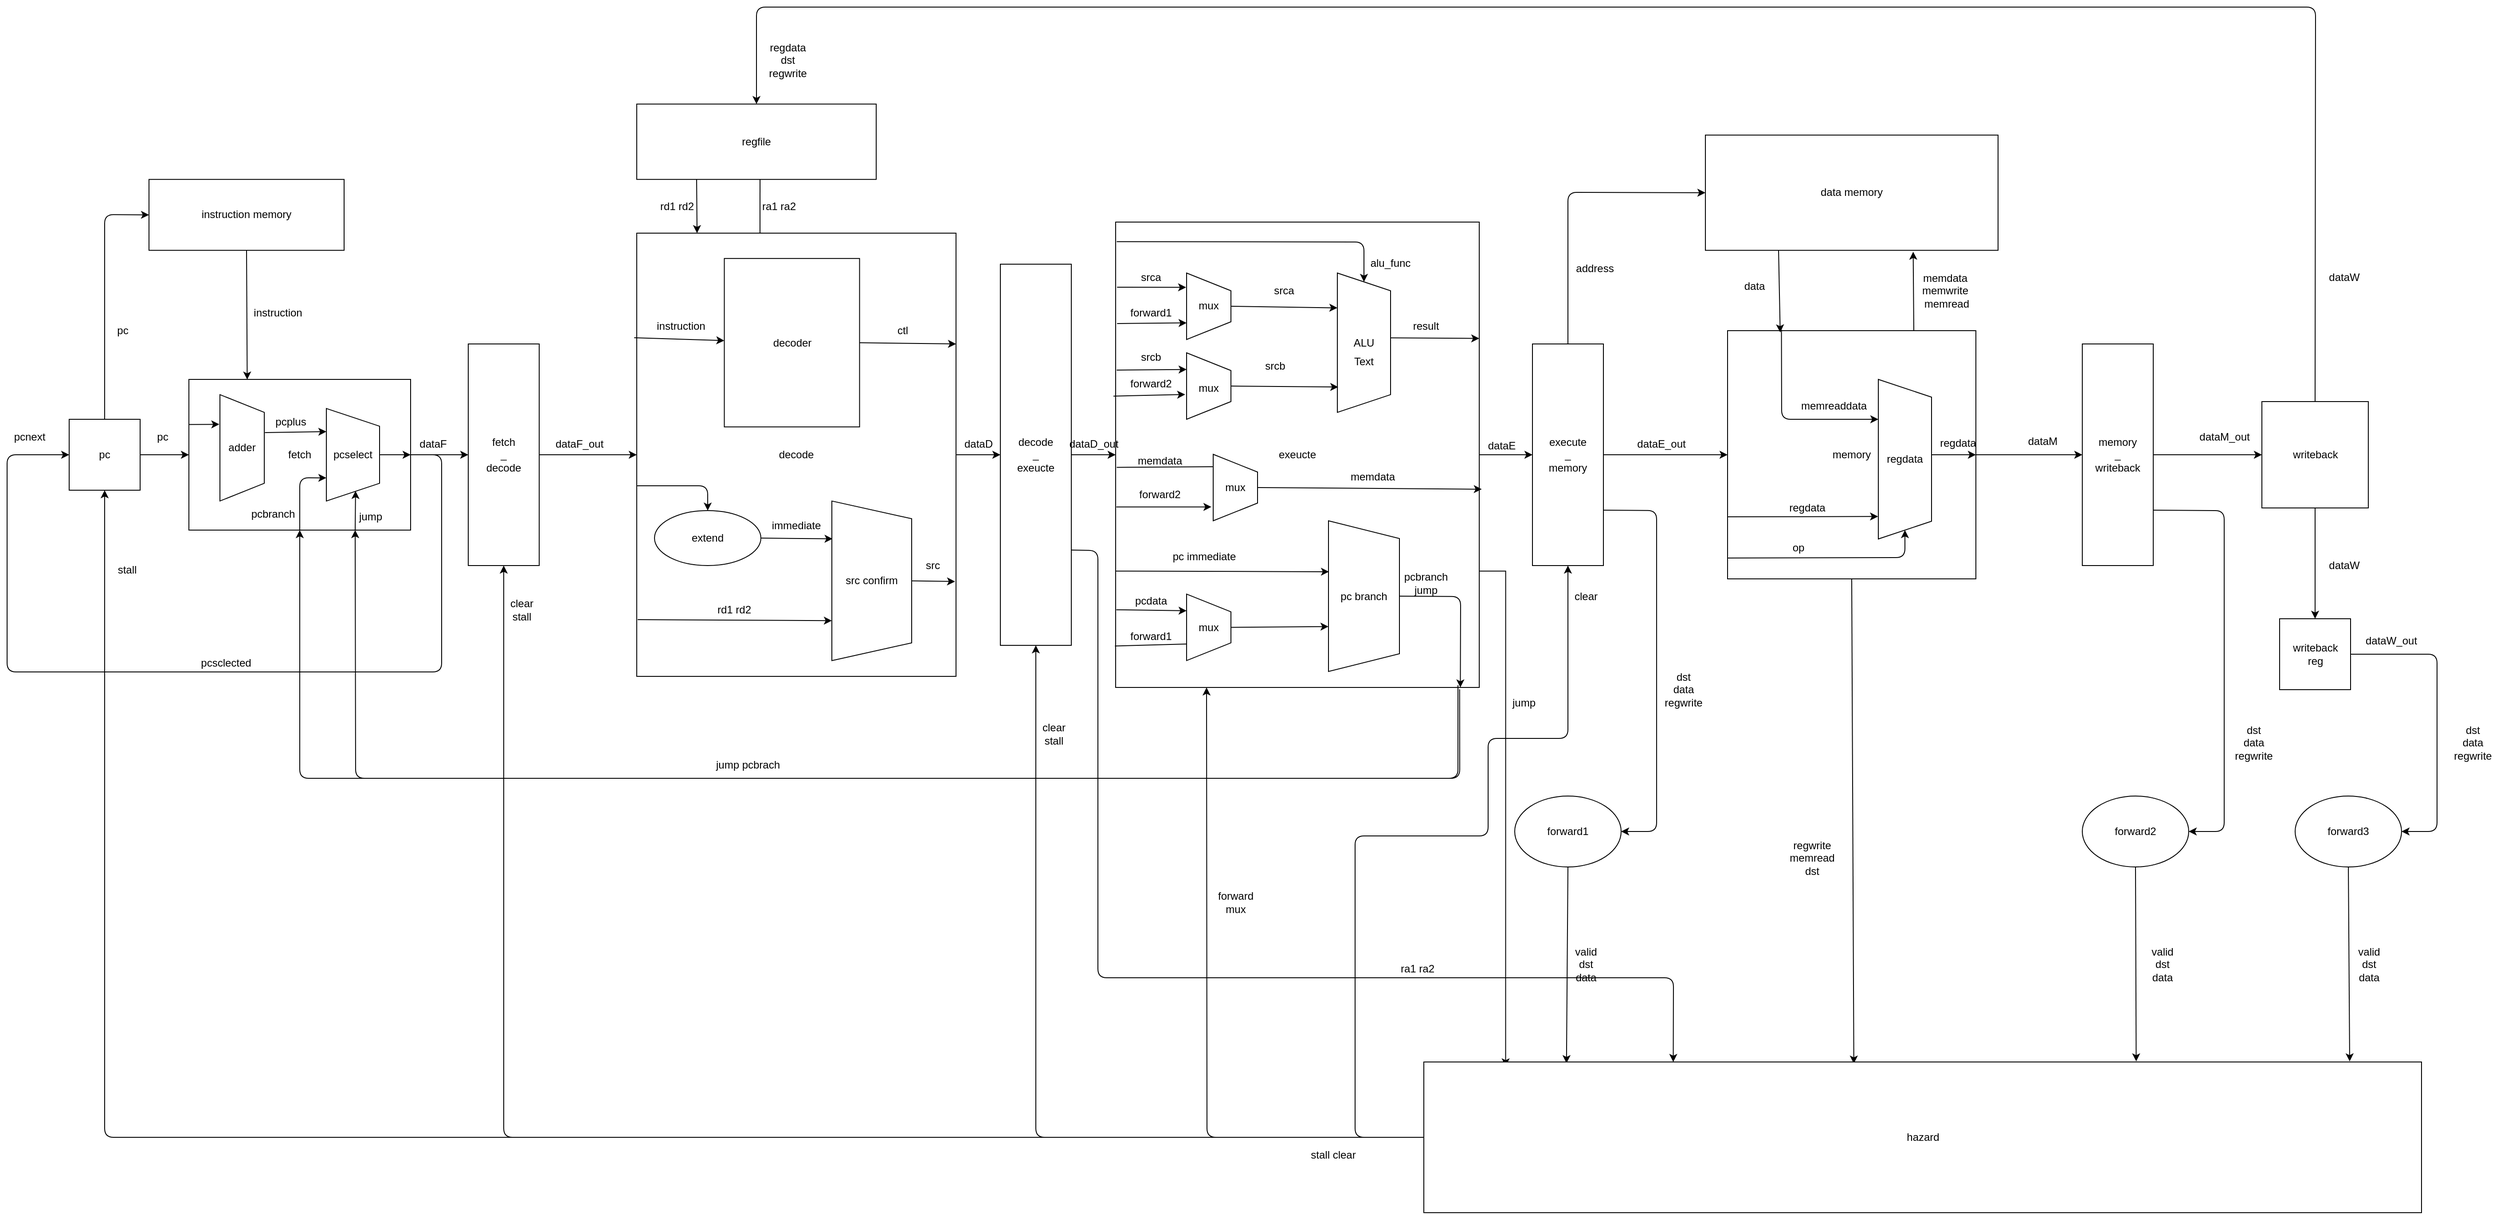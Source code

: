 <mxfile version="17.2.4" type="device"><diagram id="ZWDzlj5z1i2_J6VK3N6_" name="第 1 页"><mxGraphModel dx="3782" dy="3132" grid="1" gridSize="10" guides="1" tooltips="1" connect="1" arrows="1" fold="1" page="1" pageScale="1" pageWidth="827" pageHeight="1169" math="0" shadow="0"><root><mxCell id="0"/><mxCell id="1" parent="0"/><mxCell id="118" style="edgeStyle=none;html=1;exitX=0.5;exitY=0;exitDx=0;exitDy=0;entryX=0;entryY=0.5;entryDx=0;entryDy=0;" parent="1" source="125" target="139" edge="1"><mxGeometry relative="1" as="geometry"><Array as="points"><mxPoint x="-140" y="410"/><mxPoint x="-140" y="655"/><mxPoint x="-630" y="655"/><mxPoint x="-630" y="410"/></Array></mxGeometry></mxCell><mxCell id="119" style="edgeStyle=none;html=1;exitX=0.25;exitY=1;exitDx=0;exitDy=0;entryX=0.115;entryY=0.979;entryDx=0;entryDy=0;entryPerimeter=0;" parent="1" source="125" target="143" edge="1"><mxGeometry relative="1" as="geometry"/></mxCell><mxCell id="120" style="edgeStyle=none;html=1;exitX=0.25;exitY=1;exitDx=0;exitDy=0;entryX=0.25;entryY=1;entryDx=0;entryDy=0;" parent="1" source="125" target="143" edge="1"><mxGeometry relative="1" as="geometry"/></mxCell><mxCell id="121" style="edgeStyle=none;html=1;exitX=0.25;exitY=1;exitDx=0;exitDy=0;entryX=0.174;entryY=1.073;entryDx=0;entryDy=0;entryPerimeter=0;" parent="1" source="125" target="143" edge="1"><mxGeometry relative="1" as="geometry"/></mxCell><mxCell id="122" style="edgeStyle=none;html=1;exitX=0.25;exitY=1;exitDx=0;exitDy=0;entryX=0.25;entryY=1;entryDx=0;entryDy=0;" parent="1" source="125" target="141" edge="1"><mxGeometry relative="1" as="geometry"><Array as="points"><mxPoint x="-320" y="355"/></Array></mxGeometry></mxCell><mxCell id="123" style="edgeStyle=none;html=1;exitX=0.5;exitY=0;exitDx=0;exitDy=0;entryX=0.5;entryY=1;entryDx=0;entryDy=0;" parent="1" source="125" target="176" edge="1"><mxGeometry relative="1" as="geometry"/></mxCell><mxCell id="124" style="edgeStyle=none;html=1;exitX=1;exitY=0.25;exitDx=0;exitDy=0;entryX=1;entryY=0.5;entryDx=0;entryDy=0;" parent="1" source="125" target="141" edge="1"><mxGeometry relative="1" as="geometry"/></mxCell><mxCell id="125" value="fetch" style="rounded=0;whiteSpace=wrap;html=1;direction=south;" parent="1" vertex="1"><mxGeometry x="-425" y="325" width="250" height="170" as="geometry"/></mxCell><mxCell id="126" style="edgeStyle=none;html=1;exitX=0.75;exitY=0;exitDx=0;exitDy=0;entryX=0.71;entryY=1.012;entryDx=0;entryDy=0;entryPerimeter=0;" parent="1" source="129" target="147" edge="1"><mxGeometry relative="1" as="geometry"/></mxCell><mxCell id="127" style="edgeStyle=none;html=1;exitX=1;exitY=0.5;exitDx=0;exitDy=0;entryX=0.5;entryY=1;entryDx=0;entryDy=0;" parent="1" source="129" target="194" edge="1"><mxGeometry relative="1" as="geometry"/></mxCell><mxCell id="128" style="edgeStyle=none;html=1;exitX=0;exitY=0.75;exitDx=0;exitDy=0;entryX=0.865;entryY=0.997;entryDx=0;entryDy=0;entryPerimeter=0;" parent="1" source="129" target="198" edge="1"><mxGeometry relative="1" as="geometry"/></mxCell><mxCell id="297" style="edgeStyle=none;html=1;exitX=0.5;exitY=1;exitDx=0;exitDy=0;entryX=0.431;entryY=0.011;entryDx=0;entryDy=0;entryPerimeter=0;" parent="1" source="129" target="172" edge="1"><mxGeometry relative="1" as="geometry"/></mxCell><mxCell id="129" value="memory" style="whiteSpace=wrap;html=1;aspect=fixed;" parent="1" vertex="1"><mxGeometry x="1310" y="270.01" width="280" height="280" as="geometry"/></mxCell><mxCell id="130" style="edgeStyle=none;html=1;exitX=1.004;exitY=0.054;exitDx=0;exitDy=0;entryX=1;entryY=0.5;entryDx=0;entryDy=0;exitPerimeter=0;" parent="1" source="132" target="125" edge="1"><mxGeometry relative="1" as="geometry"><mxPoint x="510" y="765" as="targetPoint"/><Array as="points"><mxPoint x="1008" y="775"/><mxPoint x="-300" y="775"/></Array></mxGeometry></mxCell><mxCell id="131" style="edgeStyle=none;html=1;exitX=0.5;exitY=0;exitDx=0;exitDy=0;entryX=0.5;entryY=1;entryDx=0;entryDy=0;" parent="1" source="132" target="191" edge="1"><mxGeometry relative="1" as="geometry"/></mxCell><mxCell id="ATDWFDp_DW2eaRfTlM5a-298" style="edgeStyle=orthogonalEdgeStyle;rounded=0;orthogonalLoop=1;jettySize=auto;html=1;exitX=0.75;exitY=0;exitDx=0;exitDy=0;entryX=0.082;entryY=0.029;entryDx=0;entryDy=0;entryPerimeter=0;" parent="1" source="132" target="172" edge="1"><mxGeometry relative="1" as="geometry"/></mxCell><mxCell id="132" value="exeucte" style="rounded=0;whiteSpace=wrap;html=1;direction=south;" parent="1" vertex="1"><mxGeometry x="620" y="147.52" width="410" height="524.99" as="geometry"/></mxCell><mxCell id="133" style="edgeStyle=none;html=1;exitX=0.25;exitY=1;exitDx=0;exitDy=0;entryX=0.5;entryY=1;entryDx=0;entryDy=0;" parent="1" source="136" target="149" edge="1"><mxGeometry relative="1" as="geometry"/></mxCell><mxCell id="134" style="edgeStyle=none;html=1;exitX=0.5;exitY=1;exitDx=0;exitDy=0;entryX=0.5;entryY=0;entryDx=0;entryDy=0;" parent="1" source="136" target="151" edge="1"><mxGeometry relative="1" as="geometry"><Array as="points"><mxPoint x="170" y="445"/></Array></mxGeometry></mxCell><mxCell id="135" style="edgeStyle=none;html=1;exitX=0.02;exitY=0.614;exitDx=0;exitDy=0;exitPerimeter=0;" parent="1" source="136" edge="1"><mxGeometry relative="1" as="geometry"><mxPoint x="215" y="185" as="sourcePoint"/><mxPoint x="219" y="90" as="targetPoint"/></mxGeometry></mxCell><mxCell id="136" value="decode" style="rounded=0;whiteSpace=wrap;html=1;direction=south;" parent="1" vertex="1"><mxGeometry x="80" y="160.01" width="360" height="500" as="geometry"/></mxCell><mxCell id="137" style="edgeStyle=none;html=1;exitX=0.5;exitY=0;exitDx=0;exitDy=0;entryX=0;entryY=0.5;entryDx=0;entryDy=0;" parent="1" source="139" target="145" edge="1"><mxGeometry relative="1" as="geometry"><Array as="points"><mxPoint x="-520" y="139"/></Array></mxGeometry></mxCell><mxCell id="138" style="edgeStyle=none;html=1;exitX=1;exitY=0.5;exitDx=0;exitDy=0;entryX=0.5;entryY=1;entryDx=0;entryDy=0;" parent="1" source="139" target="125" edge="1"><mxGeometry relative="1" as="geometry"/></mxCell><mxCell id="139" value="pc" style="whiteSpace=wrap;html=1;aspect=fixed;" parent="1" vertex="1"><mxGeometry x="-560" y="370" width="80" height="80" as="geometry"/></mxCell><mxCell id="140" style="edgeStyle=none;html=1;exitX=0.5;exitY=0;exitDx=0;exitDy=0;" parent="1" source="141" target="125" edge="1"><mxGeometry relative="1" as="geometry"/></mxCell><mxCell id="141" value="pcselect" style="shape=trapezoid;perimeter=trapezoidPerimeter;whiteSpace=wrap;html=1;fixedSize=1;direction=south;" parent="1" vertex="1"><mxGeometry x="-270" y="357.82" width="60" height="104.37" as="geometry"/></mxCell><mxCell id="142" style="edgeStyle=none;html=1;exitX=0.357;exitY=-0.015;exitDx=0;exitDy=0;entryX=0.25;entryY=1;entryDx=0;entryDy=0;exitPerimeter=0;" parent="1" source="143" target="141" edge="1"><mxGeometry relative="1" as="geometry"/></mxCell><mxCell id="143" value="adder" style="shape=trapezoid;perimeter=trapezoidPerimeter;whiteSpace=wrap;html=1;fixedSize=1;direction=south;" parent="1" vertex="1"><mxGeometry x="-390" y="342.19" width="50" height="120" as="geometry"/></mxCell><mxCell id="144" style="edgeStyle=none;html=1;exitX=0.5;exitY=1;exitDx=0;exitDy=0;entryX=0.001;entryY=0.737;entryDx=0;entryDy=0;entryPerimeter=0;" parent="1" source="145" target="125" edge="1"><mxGeometry relative="1" as="geometry"><mxPoint x="-360" y="320" as="targetPoint"/></mxGeometry></mxCell><mxCell id="145" value="instruction memory" style="rounded=0;whiteSpace=wrap;html=1;" parent="1" vertex="1"><mxGeometry x="-470" y="99.38" width="220" height="80" as="geometry"/></mxCell><mxCell id="146" style="edgeStyle=none;html=1;exitX=0.25;exitY=1;exitDx=0;exitDy=0;entryX=0.212;entryY=0.007;entryDx=0;entryDy=0;entryPerimeter=0;" parent="1" source="147" target="129" edge="1"><mxGeometry relative="1" as="geometry"/></mxCell><mxCell id="147" value="data memory" style="rounded=0;whiteSpace=wrap;html=1;" parent="1" vertex="1"><mxGeometry x="1285" y="49.38" width="330" height="130" as="geometry"/></mxCell><mxCell id="148" style="edgeStyle=none;html=1;exitX=0.5;exitY=0;exitDx=0;exitDy=0;entryX=0.25;entryY=0;entryDx=0;entryDy=0;" parent="1" source="149" target="136" edge="1"><mxGeometry relative="1" as="geometry"/></mxCell><mxCell id="149" value="decoder" style="rounded=0;whiteSpace=wrap;html=1;direction=south;" parent="1" vertex="1"><mxGeometry x="178.75" y="188.59" width="152.5" height="190" as="geometry"/></mxCell><mxCell id="150" style="edgeStyle=none;html=1;exitX=1;exitY=0.5;exitDx=0;exitDy=0;entryX=0.237;entryY=0.991;entryDx=0;entryDy=0;entryPerimeter=0;" parent="1" source="151" target="153" edge="1"><mxGeometry relative="1" as="geometry"/></mxCell><mxCell id="151" value="extend" style="ellipse;whiteSpace=wrap;html=1;" parent="1" vertex="1"><mxGeometry x="100" y="473.01" width="120" height="62" as="geometry"/></mxCell><mxCell id="152" style="edgeStyle=none;html=1;exitX=0.5;exitY=0;exitDx=0;exitDy=0;entryX=0.786;entryY=0.003;entryDx=0;entryDy=0;entryPerimeter=0;" parent="1" source="153" target="136" edge="1"><mxGeometry relative="1" as="geometry"/></mxCell><mxCell id="153" value="src confirm" style="shape=trapezoid;perimeter=trapezoidPerimeter;whiteSpace=wrap;html=1;fixedSize=1;direction=south;" parent="1" vertex="1"><mxGeometry x="300" y="462.19" width="90" height="180" as="geometry"/></mxCell><mxCell id="154" style="edgeStyle=none;html=1;exitX=0.25;exitY=1;exitDx=0;exitDy=0;" parent="1" source="155" edge="1"><mxGeometry relative="1" as="geometry"><mxPoint x="148" y="160" as="targetPoint"/></mxGeometry></mxCell><mxCell id="155" value="regfile" style="rounded=0;whiteSpace=wrap;html=1;" parent="1" vertex="1"><mxGeometry x="80" y="14.38" width="270" height="85" as="geometry"/></mxCell><mxCell id="156" style="edgeStyle=none;html=1;exitX=0.465;exitY=0.009;exitDx=0;exitDy=0;entryX=0.25;entryY=0;entryDx=0;entryDy=0;exitPerimeter=0;" parent="1" source="157" target="132" edge="1"><mxGeometry relative="1" as="geometry"/></mxCell><mxCell id="157" value="ALU" style="shape=trapezoid;perimeter=trapezoidPerimeter;whiteSpace=wrap;html=1;fixedSize=1;direction=south;" parent="1" vertex="1"><mxGeometry x="870" y="205" width="60" height="157.18" as="geometry"/></mxCell><mxCell id="158" style="edgeStyle=none;html=1;exitX=0.5;exitY=0;exitDx=0;exitDy=0;entryX=1;entryY=0.052;entryDx=0;entryDy=0;entryPerimeter=0;" parent="1" source="159" target="132" edge="1"><mxGeometry relative="1" as="geometry"><mxPoint x="1010" y="665" as="targetPoint"/><Array as="points"><mxPoint x="1009" y="570"/></Array></mxGeometry></mxCell><mxCell id="159" value="pc branch" style="shape=trapezoid;perimeter=trapezoidPerimeter;whiteSpace=wrap;html=1;fixedSize=1;direction=south;" parent="1" vertex="1"><mxGeometry x="860" y="484.5" width="80" height="170" as="geometry"/></mxCell><mxCell id="160" style="edgeStyle=none;html=1;exitX=0.5;exitY=0;exitDx=0;exitDy=0;entryX=0.5;entryY=0;entryDx=0;entryDy=0;" parent="1" source="162" target="155" edge="1"><mxGeometry relative="1" as="geometry"><mxPoint x="1360" y="15" as="targetPoint"/><Array as="points"><mxPoint x="1973" y="-95"/><mxPoint x="215" y="-95"/></Array></mxGeometry></mxCell><mxCell id="161" style="edgeStyle=none;html=1;exitX=0.5;exitY=1;exitDx=0;exitDy=0;" parent="1" source="162" target="174" edge="1"><mxGeometry relative="1" as="geometry"/></mxCell><mxCell id="162" value="writeback" style="whiteSpace=wrap;html=1;aspect=fixed;" parent="1" vertex="1"><mxGeometry x="1912.5" y="350.01" width="120" height="120" as="geometry"/></mxCell><mxCell id="163" style="edgeStyle=none;html=1;exitX=0.5;exitY=1;exitDx=0;exitDy=0;entryX=0.143;entryY=0.008;entryDx=0;entryDy=0;entryPerimeter=0;" parent="1" source="164" target="172" edge="1"><mxGeometry relative="1" as="geometry"/></mxCell><mxCell id="164" value="forward1" style="ellipse;whiteSpace=wrap;html=1;" parent="1" vertex="1"><mxGeometry x="1070" y="795" width="120" height="80" as="geometry"/></mxCell><mxCell id="165" style="edgeStyle=none;html=1;exitX=0.5;exitY=1;exitDx=0;exitDy=0;entryX=0.714;entryY=-0.004;entryDx=0;entryDy=0;entryPerimeter=0;" parent="1" source="166" target="172" edge="1"><mxGeometry relative="1" as="geometry"/></mxCell><mxCell id="166" value="forward2" style="ellipse;whiteSpace=wrap;html=1;" parent="1" vertex="1"><mxGeometry x="1710" y="795" width="120" height="80" as="geometry"/></mxCell><mxCell id="167" style="edgeStyle=none;html=1;exitX=0.5;exitY=1;exitDx=0;exitDy=0;entryX=0.928;entryY=-0.004;entryDx=0;entryDy=0;entryPerimeter=0;" parent="1" source="168" target="172" edge="1"><mxGeometry relative="1" as="geometry"/></mxCell><mxCell id="168" value="forward3" style="ellipse;whiteSpace=wrap;html=1;" parent="1" vertex="1"><mxGeometry x="1950" y="795" width="120" height="80" as="geometry"/></mxCell><mxCell id="169" style="edgeStyle=none;html=1;exitX=0;exitY=0.5;exitDx=0;exitDy=0;entryX=1;entryY=0.75;entryDx=0;entryDy=0;" parent="1" source="172" target="132" edge="1"><mxGeometry relative="1" as="geometry"><Array as="points"><mxPoint x="723" y="1180"/></Array></mxGeometry></mxCell><mxCell id="170" style="edgeStyle=none;html=1;exitX=0;exitY=0.5;exitDx=0;exitDy=0;entryX=1;entryY=0.5;entryDx=0;entryDy=0;" parent="1" source="172" target="176" edge="1"><mxGeometry relative="1" as="geometry"><mxPoint x="150" y="1025" as="targetPoint"/><Array as="points"><mxPoint x="-70" y="1180"/></Array></mxGeometry></mxCell><mxCell id="171" style="edgeStyle=none;html=1;exitX=0;exitY=0.5;exitDx=0;exitDy=0;entryX=0.5;entryY=1;entryDx=0;entryDy=0;" parent="1" source="172" target="139" edge="1"><mxGeometry relative="1" as="geometry"><mxPoint x="-200" y="1005" as="targetPoint"/><Array as="points"><mxPoint x="-520" y="1180"/></Array></mxGeometry></mxCell><mxCell id="216" style="edgeStyle=none;html=1;exitX=0;exitY=0.5;exitDx=0;exitDy=0;entryX=1;entryY=0.5;entryDx=0;entryDy=0;" parent="1" source="172" target="182" edge="1"><mxGeometry relative="1" as="geometry"><Array as="points"><mxPoint x="530" y="1180"/></Array></mxGeometry></mxCell><mxCell id="217" style="edgeStyle=none;html=1;exitX=0;exitY=0.5;exitDx=0;exitDy=0;entryX=1;entryY=0.5;entryDx=0;entryDy=0;" parent="1" source="172" target="191" edge="1"><mxGeometry relative="1" as="geometry"><Array as="points"><mxPoint x="890" y="1180"/><mxPoint x="890" y="840"/><mxPoint x="1040" y="840"/><mxPoint x="1040" y="730"/><mxPoint x="1130" y="730"/></Array></mxGeometry></mxCell><mxCell id="172" value="hazard" style="rounded=0;whiteSpace=wrap;html=1;" parent="1" vertex="1"><mxGeometry x="967.5" y="1095" width="1125" height="170" as="geometry"/></mxCell><mxCell id="173" style="edgeStyle=none;html=1;exitX=1;exitY=0.5;exitDx=0;exitDy=0;entryX=1;entryY=0.5;entryDx=0;entryDy=0;" parent="1" source="174" target="168" edge="1"><mxGeometry relative="1" as="geometry"><Array as="points"><mxPoint x="2110" y="635"/><mxPoint x="2110" y="835"/></Array></mxGeometry></mxCell><mxCell id="174" value="writeback&lt;br&gt;reg" style="whiteSpace=wrap;html=1;aspect=fixed;" parent="1" vertex="1"><mxGeometry x="1932.5" y="595" width="80" height="80" as="geometry"/></mxCell><mxCell id="175" style="edgeStyle=none;html=1;exitX=0.5;exitY=0;exitDx=0;exitDy=0;entryX=0.5;entryY=1;entryDx=0;entryDy=0;" parent="1" source="176" target="136" edge="1"><mxGeometry relative="1" as="geometry"/></mxCell><mxCell id="176" value="fetch&lt;br&gt;_&lt;br&gt;decode" style="rounded=0;whiteSpace=wrap;html=1;direction=south;" parent="1" vertex="1"><mxGeometry x="-110" y="285" width="80" height="250" as="geometry"/></mxCell><mxCell id="177" value="" style="endArrow=classic;html=1;exitX=0.299;exitY=1.002;exitDx=0;exitDy=0;exitPerimeter=0;entryX=0.279;entryY=1.014;entryDx=0;entryDy=0;entryPerimeter=0;" parent="1" source="125" target="143" edge="1"><mxGeometry width="50" height="50" relative="1" as="geometry"><mxPoint x="-280" y="515" as="sourcePoint"/><mxPoint x="-230" y="465" as="targetPoint"/></mxGeometry></mxCell><mxCell id="178" value="" style="endArrow=classic;html=1;exitX=0.236;exitY=1.008;exitDx=0;exitDy=0;exitPerimeter=0;" parent="1" source="136" target="149" edge="1"><mxGeometry width="50" height="50" relative="1" as="geometry"><mxPoint x="150" y="405" as="sourcePoint"/><mxPoint x="200" y="355" as="targetPoint"/></mxGeometry></mxCell><mxCell id="179" value="" style="endArrow=classic;html=1;entryX=0.5;entryY=0;entryDx=0;entryDy=0;" parent="1" target="151" edge="1"><mxGeometry width="50" height="50" relative="1" as="geometry"><mxPoint x="80" y="445" as="sourcePoint"/><mxPoint x="130" y="355" as="targetPoint"/><Array as="points"><mxPoint x="160" y="445"/></Array></mxGeometry></mxCell><mxCell id="180" value="" style="endArrow=classic;html=1;exitX=0.872;exitY=0.997;exitDx=0;exitDy=0;exitPerimeter=0;entryX=0.75;entryY=1;entryDx=0;entryDy=0;" parent="1" source="136" target="153" edge="1"><mxGeometry width="50" height="50" relative="1" as="geometry"><mxPoint x="360" y="405" as="sourcePoint"/><mxPoint x="410" y="355" as="targetPoint"/></mxGeometry></mxCell><mxCell id="181" style="edgeStyle=none;html=1;exitX=0.5;exitY=0;exitDx=0;exitDy=0;entryX=0.5;entryY=1;entryDx=0;entryDy=0;" parent="1" source="182" target="132" edge="1"><mxGeometry relative="1" as="geometry"/></mxCell><mxCell id="290" style="edgeStyle=none;html=1;exitX=0.75;exitY=0;exitDx=0;exitDy=0;entryX=0.25;entryY=0;entryDx=0;entryDy=0;" parent="1" source="182" target="172" edge="1"><mxGeometry relative="1" as="geometry"><mxPoint x="1180" y="1051.27" as="targetPoint"/><Array as="points"><mxPoint x="600" y="518"/><mxPoint x="600" y="1000"/><mxPoint x="1249" y="1000"/></Array></mxGeometry></mxCell><mxCell id="182" value="decode&lt;br&gt;_&lt;br&gt;exeucte" style="rounded=0;whiteSpace=wrap;html=1;direction=south;" parent="1" vertex="1"><mxGeometry x="490" y="195.02" width="80" height="430" as="geometry"/></mxCell><mxCell id="183" value="" style="endArrow=classic;html=1;exitX=0.5;exitY=0;exitDx=0;exitDy=0;entryX=0.5;entryY=1;entryDx=0;entryDy=0;" parent="1" source="136" target="182" edge="1"><mxGeometry width="50" height="50" relative="1" as="geometry"><mxPoint x="390" y="405" as="sourcePoint"/><mxPoint x="440" y="355" as="targetPoint"/></mxGeometry></mxCell><mxCell id="184" value="" style="endArrow=classic;html=1;exitX=0.042;exitY=0.997;exitDx=0;exitDy=0;exitPerimeter=0;entryX=0;entryY=0.5;entryDx=0;entryDy=0;" parent="1" source="132" target="157" edge="1"><mxGeometry width="50" height="50" relative="1" as="geometry"><mxPoint x="940" y="505" as="sourcePoint"/><mxPoint x="990" y="455" as="targetPoint"/><Array as="points"><mxPoint x="900" y="170"/></Array></mxGeometry></mxCell><mxCell id="185" value="" style="endArrow=classic;html=1;exitX=0.5;exitY=0;exitDx=0;exitDy=0;entryX=0.574;entryY=-0.007;entryDx=0;entryDy=0;startArrow=none;entryPerimeter=0;" parent="1" source="206" target="132" edge="1"><mxGeometry width="50" height="50" relative="1" as="geometry"><mxPoint x="890" y="505" as="sourcePoint"/><mxPoint x="940" y="455" as="targetPoint"/></mxGeometry></mxCell><mxCell id="186" value="" style="endArrow=classic;html=1;entryX=0.702;entryY=1;entryDx=0;entryDy=0;exitX=0.5;exitY=0;exitDx=0;exitDy=0;startArrow=none;entryPerimeter=0;" parent="1" source="208" target="159" edge="1"><mxGeometry width="50" height="50" relative="1" as="geometry"><mxPoint x="740" y="548" as="sourcePoint"/><mxPoint x="940" y="455" as="targetPoint"/></mxGeometry></mxCell><mxCell id="187" value="" style="endArrow=classic;html=1;entryX=0.75;entryY=1;entryDx=0;entryDy=0;exitX=1;exitY=0.5;exitDx=0;exitDy=0;" parent="1" source="125" target="141" edge="1"><mxGeometry width="50" height="50" relative="1" as="geometry"><mxPoint x="180" y="535" as="sourcePoint"/><mxPoint x="230" y="485" as="targetPoint"/><Array as="points"><mxPoint x="-300" y="436"/></Array></mxGeometry></mxCell><mxCell id="188" style="edgeStyle=none;html=1;exitX=0.5;exitY=0;exitDx=0;exitDy=0;entryX=0;entryY=0.5;entryDx=0;entryDy=0;" parent="1" source="191" target="129" edge="1"><mxGeometry relative="1" as="geometry"/></mxCell><mxCell id="189" style="edgeStyle=none;html=1;exitX=0;exitY=0.5;exitDx=0;exitDy=0;entryX=0;entryY=0.5;entryDx=0;entryDy=0;" parent="1" source="191" target="147" edge="1"><mxGeometry relative="1" as="geometry"><Array as="points"><mxPoint x="1130" y="114"/></Array></mxGeometry></mxCell><mxCell id="190" style="edgeStyle=none;html=1;exitX=0.75;exitY=0;exitDx=0;exitDy=0;entryX=1;entryY=0.5;entryDx=0;entryDy=0;" parent="1" source="191" target="164" edge="1"><mxGeometry relative="1" as="geometry"><Array as="points"><mxPoint x="1230" y="473"/><mxPoint x="1230" y="835"/></Array></mxGeometry></mxCell><mxCell id="191" value="execute&lt;br&gt;_&lt;br&gt;memory" style="rounded=0;whiteSpace=wrap;html=1;direction=south;" parent="1" vertex="1"><mxGeometry x="1090" y="285.01" width="80" height="250" as="geometry"/></mxCell><mxCell id="192" style="edgeStyle=none;html=1;exitX=0.5;exitY=0;exitDx=0;exitDy=0;entryX=0;entryY=0.5;entryDx=0;entryDy=0;" parent="1" source="194" target="162" edge="1"><mxGeometry relative="1" as="geometry"/></mxCell><mxCell id="193" style="edgeStyle=none;html=1;exitX=0.75;exitY=0;exitDx=0;exitDy=0;entryX=1;entryY=0.5;entryDx=0;entryDy=0;" parent="1" source="194" target="166" edge="1"><mxGeometry relative="1" as="geometry"><Array as="points"><mxPoint x="1870" y="473"/><mxPoint x="1870" y="835"/></Array></mxGeometry></mxCell><mxCell id="194" value="memory&lt;br&gt;_&lt;br&gt;writeback" style="rounded=0;whiteSpace=wrap;html=1;direction=south;" parent="1" vertex="1"><mxGeometry x="1710" y="285" width="80" height="250" as="geometry"/></mxCell><mxCell id="195" value="" style="endArrow=classic;html=1;exitX=1;exitY=0.25;exitDx=0;exitDy=0;entryX=0.891;entryY=0.451;entryDx=0;entryDy=0;entryPerimeter=0;" parent="1" source="125" target="141" edge="1"><mxGeometry width="50" height="50" relative="1" as="geometry"><mxPoint x="150" y="575" as="sourcePoint"/><mxPoint x="200" y="525" as="targetPoint"/></mxGeometry></mxCell><mxCell id="196" value="" style="endArrow=classic;html=1;entryX=1;entryY=0.25;entryDx=0;entryDy=0;" parent="1" target="125" edge="1"><mxGeometry width="50" height="50" relative="1" as="geometry"><mxPoint x="1006" y="670" as="sourcePoint"/><mxPoint x="150" y="525" as="targetPoint"/><Array as="points"><mxPoint x="1006" y="775"/><mxPoint x="-237" y="775"/></Array></mxGeometry></mxCell><mxCell id="197" style="edgeStyle=none;html=1;exitX=0;exitY=1;exitDx=0;exitDy=0;entryX=1;entryY=0.5;entryDx=0;entryDy=0;" parent="1" source="274" target="129" edge="1"><mxGeometry relative="1" as="geometry"/></mxCell><mxCell id="198" value="regdata" style="shape=trapezoid;perimeter=trapezoidPerimeter;whiteSpace=wrap;html=1;fixedSize=1;direction=south;" parent="1" vertex="1"><mxGeometry x="1480" y="325" width="60" height="180" as="geometry"/></mxCell><mxCell id="199" value="" style="endArrow=classic;html=1;exitX=0;exitY=0.75;exitDx=0;exitDy=0;entryX=0.859;entryY=1.005;entryDx=0;entryDy=0;entryPerimeter=0;" parent="1" source="129" target="198" edge="1"><mxGeometry width="50" height="50" relative="1" as="geometry"><mxPoint x="1420" y="535" as="sourcePoint"/><mxPoint x="1470" y="485" as="targetPoint"/></mxGeometry></mxCell><mxCell id="200" value="" style="endArrow=classic;html=1;exitX=0.217;exitY=-0.003;exitDx=0;exitDy=0;exitPerimeter=0;entryX=0.25;entryY=1;entryDx=0;entryDy=0;" parent="1" source="129" target="198" edge="1"><mxGeometry width="50" height="50" relative="1" as="geometry"><mxPoint x="1420" y="385" as="sourcePoint"/><mxPoint x="1470" y="335" as="targetPoint"/><Array as="points"><mxPoint x="1371" y="370"/></Array></mxGeometry></mxCell><mxCell id="201" value="" style="endArrow=classic;html=1;exitX=0.002;exitY=0.916;exitDx=0;exitDy=0;exitPerimeter=0;entryX=1;entryY=0.5;entryDx=0;entryDy=0;" parent="1" source="129" target="198" edge="1"><mxGeometry width="50" height="50" relative="1" as="geometry"><mxPoint x="1580" y="385" as="sourcePoint"/><mxPoint x="1630" y="335" as="targetPoint"/><Array as="points"><mxPoint x="1510" y="526"/></Array></mxGeometry></mxCell><mxCell id="202" style="edgeStyle=none;html=1;exitX=0.5;exitY=0;exitDx=0;exitDy=0;entryX=0.25;entryY=1;entryDx=0;entryDy=0;" parent="1" source="203" target="157" edge="1"><mxGeometry relative="1" as="geometry"/></mxCell><mxCell id="203" value="" style="shape=trapezoid;perimeter=trapezoidPerimeter;whiteSpace=wrap;html=1;fixedSize=1;direction=south;" parent="1" vertex="1"><mxGeometry x="700" y="205" width="50" height="74.99" as="geometry"/></mxCell><mxCell id="204" style="edgeStyle=none;html=1;exitX=0.5;exitY=0;exitDx=0;exitDy=0;entryX=0.818;entryY=0.983;entryDx=0;entryDy=0;entryPerimeter=0;" parent="1" source="205" target="157" edge="1"><mxGeometry relative="1" as="geometry"/></mxCell><mxCell id="205" value="" style="shape=trapezoid;perimeter=trapezoidPerimeter;whiteSpace=wrap;html=1;fixedSize=1;direction=south;" parent="1" vertex="1"><mxGeometry x="700" y="295.01" width="50" height="74.99" as="geometry"/></mxCell><mxCell id="206" value="" style="shape=trapezoid;perimeter=trapezoidPerimeter;whiteSpace=wrap;html=1;fixedSize=1;direction=south;" parent="1" vertex="1"><mxGeometry x="730" y="409.52" width="50" height="74.99" as="geometry"/></mxCell><mxCell id="207" value="" style="endArrow=none;html=1;exitX=0.527;exitY=0.997;exitDx=0;exitDy=0;exitPerimeter=0;entryX=0.187;entryY=0.997;entryDx=0;entryDy=0;entryPerimeter=0;" parent="1" source="132" target="206" edge="1"><mxGeometry width="50" height="50" relative="1" as="geometry"><mxPoint x="618.36" y="495.588" as="sourcePoint"/><mxPoint x="900" y="502.5" as="targetPoint"/></mxGeometry></mxCell><mxCell id="208" value="" style="shape=trapezoid;perimeter=trapezoidPerimeter;whiteSpace=wrap;html=1;fixedSize=1;direction=south;" parent="1" vertex="1"><mxGeometry x="700" y="567.2" width="50" height="74.99" as="geometry"/></mxCell><mxCell id="209" value="" style="endArrow=none;html=1;exitX=0.911;exitY=1.002;exitDx=0;exitDy=0;exitPerimeter=0;entryX=0.75;entryY=1;entryDx=0;entryDy=0;" parent="1" source="132" target="208" edge="1"><mxGeometry width="50" height="50" relative="1" as="geometry"><mxPoint x="620.41" y="552.287" as="sourcePoint"/><mxPoint x="670" y="625" as="targetPoint"/></mxGeometry></mxCell><mxCell id="210" value="" style="endArrow=classic;html=1;exitX=0.14;exitY=0.996;exitDx=0;exitDy=0;exitPerimeter=0;entryX=0.215;entryY=1.011;entryDx=0;entryDy=0;entryPerimeter=0;" parent="1" source="132" target="203" edge="1"><mxGeometry width="50" height="50" relative="1" as="geometry"><mxPoint x="1070" y="565" as="sourcePoint"/><mxPoint x="1120" y="515" as="targetPoint"/></mxGeometry></mxCell><mxCell id="211" value="" style="endArrow=classic;html=1;exitX=0.218;exitY=0.996;exitDx=0;exitDy=0;exitPerimeter=0;entryX=0.75;entryY=1;entryDx=0;entryDy=0;" parent="1" source="132" target="203" edge="1"><mxGeometry width="50" height="50" relative="1" as="geometry"><mxPoint x="1070" y="565" as="sourcePoint"/><mxPoint x="1120" y="515" as="targetPoint"/></mxGeometry></mxCell><mxCell id="212" value="" style="endArrow=classic;html=1;exitX=0.318;exitY=0.997;exitDx=0;exitDy=0;exitPerimeter=0;entryX=0.25;entryY=1;entryDx=0;entryDy=0;" parent="1" source="132" target="205" edge="1"><mxGeometry width="50" height="50" relative="1" as="geometry"><mxPoint x="630.41" y="237.843" as="sourcePoint"/><mxPoint x="710" y="233.747" as="targetPoint"/></mxGeometry></mxCell><mxCell id="213" value="" style="endArrow=classic;html=1;exitX=0.374;exitY=1.006;exitDx=0;exitDy=0;exitPerimeter=0;entryX=0.627;entryY=1.032;entryDx=0;entryDy=0;entryPerimeter=0;" parent="1" source="132" target="205" edge="1"><mxGeometry width="50" height="50" relative="1" as="geometry"><mxPoint x="640.41" y="247.843" as="sourcePoint"/><mxPoint x="720" y="243.747" as="targetPoint"/></mxGeometry></mxCell><mxCell id="214" value="" style="endArrow=classic;html=1;exitX=0.833;exitY=0.998;exitDx=0;exitDy=0;exitPerimeter=0;entryX=0.25;entryY=1;entryDx=0;entryDy=0;" parent="1" source="132" target="208" edge="1"><mxGeometry width="50" height="50" relative="1" as="geometry"><mxPoint x="1070" y="565" as="sourcePoint"/><mxPoint x="1120" y="515" as="targetPoint"/></mxGeometry></mxCell><mxCell id="215" value="" style="endArrow=classic;html=1;exitX=0.75;exitY=1;exitDx=0;exitDy=0;entryX=0.338;entryY=0.993;entryDx=0;entryDy=0;entryPerimeter=0;" parent="1" source="132" target="159" edge="1"><mxGeometry width="50" height="50" relative="1" as="geometry"><mxPoint x="1070" y="565" as="sourcePoint"/><mxPoint x="1120" y="515" as="targetPoint"/></mxGeometry></mxCell><mxCell id="219" value="pc" style="text;html=1;align=center;verticalAlign=middle;resizable=0;points=[];autosize=1;strokeColor=none;fillColor=none;" parent="1" vertex="1"><mxGeometry x="-515" y="259.99" width="30" height="20" as="geometry"/></mxCell><mxCell id="220" value="pcnext" style="text;html=1;align=center;verticalAlign=middle;resizable=0;points=[];autosize=1;strokeColor=none;fillColor=none;" parent="1" vertex="1"><mxGeometry x="-630" y="380" width="50" height="20" as="geometry"/></mxCell><mxCell id="221" value="stall" style="text;html=1;align=center;verticalAlign=middle;resizable=0;points=[];autosize=1;strokeColor=none;fillColor=none;" parent="1" vertex="1"><mxGeometry x="-515" y="530.01" width="40" height="20" as="geometry"/></mxCell><mxCell id="222" value="pc" style="text;html=1;align=center;verticalAlign=middle;resizable=0;points=[];autosize=1;strokeColor=none;fillColor=none;" parent="1" vertex="1"><mxGeometry x="-470" y="380" width="30" height="20" as="geometry"/></mxCell><mxCell id="223" value="instruction" style="text;html=1;align=center;verticalAlign=middle;resizable=0;points=[];autosize=1;strokeColor=none;fillColor=none;" parent="1" vertex="1"><mxGeometry x="-360" y="239.99" width="70" height="20" as="geometry"/></mxCell><mxCell id="224" value="pcplus" style="text;html=1;strokeColor=none;fillColor=none;align=center;verticalAlign=middle;whiteSpace=wrap;rounded=0;" parent="1" vertex="1"><mxGeometry x="-340" y="357.82" width="60" height="30" as="geometry"/></mxCell><mxCell id="225" value="pcbranch" style="text;html=1;strokeColor=none;fillColor=none;align=center;verticalAlign=middle;whiteSpace=wrap;rounded=0;" parent="1" vertex="1"><mxGeometry x="-360" y="462.19" width="60" height="30" as="geometry"/></mxCell><mxCell id="226" value="jump" style="text;html=1;strokeColor=none;fillColor=none;align=center;verticalAlign=middle;whiteSpace=wrap;rounded=0;" parent="1" vertex="1"><mxGeometry x="-250" y="465" width="60" height="30" as="geometry"/></mxCell><mxCell id="227" value="pcsclected" style="text;html=1;strokeColor=none;fillColor=none;align=center;verticalAlign=middle;whiteSpace=wrap;rounded=0;" parent="1" vertex="1"><mxGeometry x="-413" y="630.01" width="60" height="30" as="geometry"/></mxCell><mxCell id="228" value="dataF" style="text;html=1;align=center;verticalAlign=middle;resizable=0;points=[];autosize=1;strokeColor=none;fillColor=none;" parent="1" vertex="1"><mxGeometry x="-175" y="387.82" width="50" height="20" as="geometry"/></mxCell><mxCell id="229" value="dataF_out" style="text;html=1;align=center;verticalAlign=middle;resizable=0;points=[];autosize=1;strokeColor=none;fillColor=none;" parent="1" vertex="1"><mxGeometry x="-20" y="387.82" width="70" height="20" as="geometry"/></mxCell><mxCell id="230" value="instruction" style="text;html=1;strokeColor=none;fillColor=none;align=center;verticalAlign=middle;whiteSpace=wrap;rounded=0;" parent="1" vertex="1"><mxGeometry x="100" y="249.99" width="60" height="30" as="geometry"/></mxCell><mxCell id="231" value="immediate" style="text;html=1;strokeColor=none;fillColor=none;align=center;verticalAlign=middle;whiteSpace=wrap;rounded=0;" parent="1" vertex="1"><mxGeometry x="230" y="475" width="60" height="30" as="geometry"/></mxCell><mxCell id="232" value="rd1 rd2" style="text;html=1;strokeColor=none;fillColor=none;align=center;verticalAlign=middle;whiteSpace=wrap;rounded=0;" parent="1" vertex="1"><mxGeometry x="160" y="570" width="60" height="30" as="geometry"/></mxCell><mxCell id="233" value="src" style="text;html=1;strokeColor=none;fillColor=none;align=center;verticalAlign=middle;whiteSpace=wrap;rounded=0;" parent="1" vertex="1"><mxGeometry x="384" y="520.01" width="60" height="30" as="geometry"/></mxCell><mxCell id="234" value="ctl" style="text;html=1;strokeColor=none;fillColor=none;align=center;verticalAlign=middle;whiteSpace=wrap;rounded=0;" parent="1" vertex="1"><mxGeometry x="350" y="255.01" width="60" height="30" as="geometry"/></mxCell><mxCell id="235" value="ra1 ra2" style="text;html=1;align=center;verticalAlign=middle;resizable=0;points=[];autosize=1;strokeColor=none;fillColor=none;" parent="1" vertex="1"><mxGeometry x="215" y="120" width="50" height="20" as="geometry"/></mxCell><mxCell id="236" value="rd1 rd2" style="text;html=1;align=center;verticalAlign=middle;resizable=0;points=[];autosize=1;strokeColor=none;fillColor=none;" parent="1" vertex="1"><mxGeometry x="100" y="120" width="50" height="20" as="geometry"/></mxCell><mxCell id="237" value="regdata&lt;br&gt;dst&lt;br&gt;regwrite" style="text;html=1;align=center;verticalAlign=middle;resizable=0;points=[];autosize=1;strokeColor=none;fillColor=none;" parent="1" vertex="1"><mxGeometry x="220" y="-60" width="60" height="50" as="geometry"/></mxCell><mxCell id="238" value="dataD" style="text;html=1;align=center;verticalAlign=middle;resizable=0;points=[];autosize=1;strokeColor=none;fillColor=none;" parent="1" vertex="1"><mxGeometry x="440" y="387.82" width="50" height="20" as="geometry"/></mxCell><mxCell id="239" value="dataD_out" style="text;html=1;align=center;verticalAlign=middle;resizable=0;points=[];autosize=1;strokeColor=none;fillColor=none;" parent="1" vertex="1"><mxGeometry x="560" y="387.82" width="70" height="20" as="geometry"/></mxCell><mxCell id="242" value="srca" style="text;html=1;strokeColor=none;fillColor=none;align=center;verticalAlign=middle;whiteSpace=wrap;rounded=0;" parent="1" vertex="1"><mxGeometry x="630" y="195.02" width="60" height="30" as="geometry"/></mxCell><mxCell id="243" value="forward1" style="text;html=1;strokeColor=none;fillColor=none;align=center;verticalAlign=middle;whiteSpace=wrap;rounded=0;" parent="1" vertex="1"><mxGeometry x="630" y="234.99" width="60" height="30" as="geometry"/></mxCell><mxCell id="244" value="srcb" style="text;html=1;strokeColor=none;fillColor=none;align=center;verticalAlign=middle;whiteSpace=wrap;rounded=0;" parent="1" vertex="1"><mxGeometry x="630" y="285.01" width="60" height="30" as="geometry"/></mxCell><mxCell id="245" value="forward2" style="text;html=1;strokeColor=none;fillColor=none;align=center;verticalAlign=middle;whiteSpace=wrap;rounded=0;" parent="1" vertex="1"><mxGeometry x="630" y="315.01" width="60" height="30" as="geometry"/></mxCell><mxCell id="246" value="srca" style="text;html=1;strokeColor=none;fillColor=none;align=center;verticalAlign=middle;whiteSpace=wrap;rounded=0;" parent="1" vertex="1"><mxGeometry x="780" y="209.99" width="60" height="30" as="geometry"/></mxCell><mxCell id="247" value="srcb" style="text;html=1;strokeColor=none;fillColor=none;align=center;verticalAlign=middle;whiteSpace=wrap;rounded=0;" parent="1" vertex="1"><mxGeometry x="770" y="295" width="60" height="30" as="geometry"/></mxCell><mxCell id="248" value="Text" style="text;html=1;strokeColor=none;fillColor=none;align=center;verticalAlign=middle;whiteSpace=wrap;rounded=0;" parent="1" vertex="1"><mxGeometry x="870" y="290" width="60" height="30" as="geometry"/></mxCell><mxCell id="249" value="alu_func" style="text;html=1;strokeColor=none;fillColor=none;align=center;verticalAlign=middle;whiteSpace=wrap;rounded=0;" parent="1" vertex="1"><mxGeometry x="900" y="179.38" width="60" height="30" as="geometry"/></mxCell><mxCell id="250" value="result" style="text;html=1;strokeColor=none;fillColor=none;align=center;verticalAlign=middle;whiteSpace=wrap;rounded=0;" parent="1" vertex="1"><mxGeometry x="940" y="249.99" width="60" height="30" as="geometry"/></mxCell><mxCell id="251" value="mux" style="text;html=1;strokeColor=none;fillColor=none;align=center;verticalAlign=middle;whiteSpace=wrap;rounded=0;" parent="1" vertex="1"><mxGeometry x="695" y="227.49" width="60" height="30" as="geometry"/></mxCell><mxCell id="252" value="mux" style="text;html=1;strokeColor=none;fillColor=none;align=center;verticalAlign=middle;whiteSpace=wrap;rounded=0;" parent="1" vertex="1"><mxGeometry x="695" y="589.7" width="60" height="30" as="geometry"/></mxCell><mxCell id="253" value="mux" style="text;html=1;strokeColor=none;fillColor=none;align=center;verticalAlign=middle;whiteSpace=wrap;rounded=0;" parent="1" vertex="1"><mxGeometry x="725" y="432.01" width="60" height="30" as="geometry"/></mxCell><mxCell id="254" value="mux" style="text;html=1;strokeColor=none;fillColor=none;align=center;verticalAlign=middle;whiteSpace=wrap;rounded=0;" parent="1" vertex="1"><mxGeometry x="695" y="320" width="60" height="30" as="geometry"/></mxCell><mxCell id="255" value="memdata" style="text;html=1;strokeColor=none;fillColor=none;align=center;verticalAlign=middle;whiteSpace=wrap;rounded=0;" parent="1" vertex="1"><mxGeometry x="640" y="402.01" width="60" height="30" as="geometry"/></mxCell><mxCell id="259" value="memdata" style="text;html=1;strokeColor=none;fillColor=none;align=center;verticalAlign=middle;whiteSpace=wrap;rounded=0;" parent="1" vertex="1"><mxGeometry x="880" y="420" width="60" height="30" as="geometry"/></mxCell><mxCell id="260" value="pc immediate" style="text;html=1;strokeColor=none;fillColor=none;align=center;verticalAlign=middle;whiteSpace=wrap;rounded=0;" parent="1" vertex="1"><mxGeometry x="660" y="510" width="120" height="30" as="geometry"/></mxCell><mxCell id="261" value="pcdata" style="text;html=1;strokeColor=none;fillColor=none;align=center;verticalAlign=middle;whiteSpace=wrap;rounded=0;" parent="1" vertex="1"><mxGeometry x="630" y="559.7" width="60" height="30" as="geometry"/></mxCell><mxCell id="262" value="forward1" style="text;html=1;strokeColor=none;fillColor=none;align=center;verticalAlign=middle;whiteSpace=wrap;rounded=0;" parent="1" vertex="1"><mxGeometry x="630" y="600" width="60" height="30" as="geometry"/></mxCell><mxCell id="263" value="" style="endArrow=classic;html=1;exitX=0.612;exitY=0.998;exitDx=0;exitDy=0;exitPerimeter=0;entryX=0.791;entryY=1.04;entryDx=0;entryDy=0;entryPerimeter=0;" parent="1" source="132" target="206" edge="1"><mxGeometry width="50" height="50" relative="1" as="geometry"><mxPoint x="940" y="410" as="sourcePoint"/><mxPoint x="990" y="360" as="targetPoint"/></mxGeometry></mxCell><mxCell id="264" value="forward2" style="text;html=1;strokeColor=none;fillColor=none;align=center;verticalAlign=middle;whiteSpace=wrap;rounded=0;" parent="1" vertex="1"><mxGeometry x="640" y="440.01" width="60" height="30" as="geometry"/></mxCell><mxCell id="265" value="pcbranch jump" style="text;html=1;strokeColor=none;fillColor=none;align=center;verticalAlign=middle;whiteSpace=wrap;rounded=0;" parent="1" vertex="1"><mxGeometry x="940" y="540" width="60" height="30" as="geometry"/></mxCell><mxCell id="266" value="dataE" style="text;html=1;align=center;verticalAlign=middle;resizable=0;points=[];autosize=1;strokeColor=none;fillColor=none;" parent="1" vertex="1"><mxGeometry x="1030" y="389.52" width="50" height="20" as="geometry"/></mxCell><mxCell id="267" value="dataE_out" style="text;html=1;align=center;verticalAlign=middle;resizable=0;points=[];autosize=1;strokeColor=none;fillColor=none;" parent="1" vertex="1"><mxGeometry x="1200" y="387.82" width="70" height="20" as="geometry"/></mxCell><mxCell id="268" value="address" style="text;html=1;align=center;verticalAlign=middle;resizable=0;points=[];autosize=1;strokeColor=none;fillColor=none;" parent="1" vertex="1"><mxGeometry x="1130" y="189.99" width="60" height="20" as="geometry"/></mxCell><mxCell id="269" value="data" style="text;html=1;align=center;verticalAlign=middle;resizable=0;points=[];autosize=1;strokeColor=none;fillColor=none;" parent="1" vertex="1"><mxGeometry x="1320" y="210" width="40" height="20" as="geometry"/></mxCell><mxCell id="270" value="memdata &lt;br&gt;memwrite&lt;br&gt;&amp;nbsp;memread" style="text;html=1;align=center;verticalAlign=middle;resizable=0;points=[];autosize=1;strokeColor=none;fillColor=none;" parent="1" vertex="1"><mxGeometry x="1520" y="199.99" width="70" height="50" as="geometry"/></mxCell><mxCell id="272" value="memreaddata" style="text;html=1;strokeColor=none;fillColor=none;align=center;verticalAlign=middle;whiteSpace=wrap;rounded=0;" parent="1" vertex="1"><mxGeometry x="1400" y="340" width="60" height="30" as="geometry"/></mxCell><mxCell id="273" value="regdata" style="text;html=1;strokeColor=none;fillColor=none;align=center;verticalAlign=middle;whiteSpace=wrap;rounded=0;" parent="1" vertex="1"><mxGeometry x="1370" y="454.5" width="60" height="30" as="geometry"/></mxCell><mxCell id="274" value="regdata" style="text;html=1;strokeColor=none;fillColor=none;align=center;verticalAlign=middle;whiteSpace=wrap;rounded=0;" parent="1" vertex="1"><mxGeometry x="1540" y="384.52" width="60" height="25.48" as="geometry"/></mxCell><mxCell id="275" value="op" style="text;html=1;strokeColor=none;fillColor=none;align=center;verticalAlign=middle;whiteSpace=wrap;rounded=0;" parent="1" vertex="1"><mxGeometry x="1360" y="500.01" width="60" height="30" as="geometry"/></mxCell><mxCell id="276" value="dst&lt;br&gt;data&lt;br&gt;regwrite" style="text;html=1;align=center;verticalAlign=middle;resizable=0;points=[];autosize=1;strokeColor=none;fillColor=none;" parent="1" vertex="1"><mxGeometry x="1230" y="650.01" width="60" height="50" as="geometry"/></mxCell><mxCell id="277" value="valid&lt;br&gt;dst&lt;br&gt;data" style="text;html=1;align=center;verticalAlign=middle;resizable=0;points=[];autosize=1;strokeColor=none;fillColor=none;" parent="1" vertex="1"><mxGeometry x="1130" y="960" width="40" height="50" as="geometry"/></mxCell><mxCell id="278" value="valid&lt;br&gt;dst&lt;br&gt;data" style="text;html=1;align=center;verticalAlign=middle;resizable=0;points=[];autosize=1;strokeColor=none;fillColor=none;" parent="1" vertex="1"><mxGeometry x="2012.5" y="960" width="40" height="50" as="geometry"/></mxCell><mxCell id="279" value="valid&lt;br&gt;dst&lt;br&gt;data" style="text;html=1;align=center;verticalAlign=middle;resizable=0;points=[];autosize=1;strokeColor=none;fillColor=none;" parent="1" vertex="1"><mxGeometry x="1780" y="960" width="40" height="50" as="geometry"/></mxCell><mxCell id="280" value="dst&lt;br&gt;data&lt;br&gt;regwrite" style="text;html=1;align=center;verticalAlign=middle;resizable=0;points=[];autosize=1;strokeColor=none;fillColor=none;" parent="1" vertex="1"><mxGeometry x="2120" y="710.01" width="60" height="50" as="geometry"/></mxCell><mxCell id="281" value="dst&lt;br&gt;data&lt;br&gt;regwrite" style="text;html=1;align=center;verticalAlign=middle;resizable=0;points=[];autosize=1;strokeColor=none;fillColor=none;" parent="1" vertex="1"><mxGeometry x="1872.5" y="710.01" width="60" height="50" as="geometry"/></mxCell><mxCell id="282" value="clear&lt;br&gt;stall" style="text;html=1;align=center;verticalAlign=middle;resizable=0;points=[];autosize=1;strokeColor=none;fillColor=none;" parent="1" vertex="1"><mxGeometry x="-70" y="570" width="40" height="30" as="geometry"/></mxCell><mxCell id="283" value="clear&lt;br&gt;stall" style="text;html=1;align=center;verticalAlign=middle;resizable=0;points=[];autosize=1;strokeColor=none;fillColor=none;" parent="1" vertex="1"><mxGeometry x="530" y="710.01" width="40" height="30" as="geometry"/></mxCell><mxCell id="284" value="clear" style="text;html=1;align=center;verticalAlign=middle;resizable=0;points=[];autosize=1;strokeColor=none;fillColor=none;" parent="1" vertex="1"><mxGeometry x="1130" y="559.7" width="40" height="20" as="geometry"/></mxCell><mxCell id="287" value="jump pcbrach" style="text;html=1;align=center;verticalAlign=middle;resizable=0;points=[];autosize=1;strokeColor=none;fillColor=none;" parent="1" vertex="1"><mxGeometry x="160" y="750" width="90" height="20" as="geometry"/></mxCell><mxCell id="288" value="stall clear" style="text;html=1;align=center;verticalAlign=middle;resizable=0;points=[];autosize=1;strokeColor=none;fillColor=none;" parent="1" vertex="1"><mxGeometry x="830" y="1190" width="70" height="20" as="geometry"/></mxCell><mxCell id="289" value="forward&lt;br&gt;mux" style="text;html=1;align=center;verticalAlign=middle;resizable=0;points=[];autosize=1;strokeColor=none;fillColor=none;" parent="1" vertex="1"><mxGeometry x="725" y="900" width="60" height="30" as="geometry"/></mxCell><mxCell id="291" value="ra1 ra2" style="text;html=1;align=center;verticalAlign=middle;resizable=0;points=[];autosize=1;strokeColor=none;fillColor=none;" parent="1" vertex="1"><mxGeometry x="935" y="980" width="50" height="20" as="geometry"/></mxCell><mxCell id="292" value="dataM" style="text;html=1;align=center;verticalAlign=middle;resizable=0;points=[];autosize=1;strokeColor=none;fillColor=none;" parent="1" vertex="1"><mxGeometry x="1640" y="384.52" width="50" height="20" as="geometry"/></mxCell><mxCell id="293" value="dataM_out" style="text;html=1;align=center;verticalAlign=middle;resizable=0;points=[];autosize=1;strokeColor=none;fillColor=none;" parent="1" vertex="1"><mxGeometry x="1835" y="380" width="70" height="20" as="geometry"/></mxCell><mxCell id="294" value="dataW" style="text;html=1;align=center;verticalAlign=middle;resizable=0;points=[];autosize=1;strokeColor=none;fillColor=none;" parent="1" vertex="1"><mxGeometry x="1980" y="200.02" width="50" height="20" as="geometry"/></mxCell><mxCell id="295" value="dataW" style="text;html=1;align=center;verticalAlign=middle;resizable=0;points=[];autosize=1;strokeColor=none;fillColor=none;" parent="1" vertex="1"><mxGeometry x="1980" y="525.01" width="50" height="20" as="geometry"/></mxCell><mxCell id="296" value="dataW_out" style="text;html=1;align=center;verticalAlign=middle;resizable=0;points=[];autosize=1;strokeColor=none;fillColor=none;" parent="1" vertex="1"><mxGeometry x="2022.5" y="610.01" width="70" height="20" as="geometry"/></mxCell><mxCell id="298" value="regwrite&lt;br&gt;memread&lt;br&gt;dst" style="text;html=1;align=center;verticalAlign=middle;resizable=0;points=[];autosize=1;strokeColor=none;fillColor=none;" parent="1" vertex="1"><mxGeometry x="1370" y="840" width="70" height="50" as="geometry"/></mxCell><mxCell id="ATDWFDp_DW2eaRfTlM5a-299" value="jump" style="text;html=1;align=center;verticalAlign=middle;resizable=0;points=[];autosize=1;strokeColor=none;fillColor=none;" parent="1" vertex="1"><mxGeometry x="1060" y="680.01" width="40" height="20" as="geometry"/></mxCell></root></mxGraphModel></diagram></mxfile>